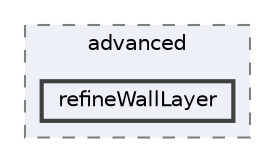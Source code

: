 digraph "applications/utilities/mesh/advanced/refineWallLayer"
{
 // LATEX_PDF_SIZE
  bgcolor="transparent";
  edge [fontname=Helvetica,fontsize=10,labelfontname=Helvetica,labelfontsize=10];
  node [fontname=Helvetica,fontsize=10,shape=box,height=0.2,width=0.4];
  compound=true
  subgraph clusterdir_33cf184158805ce1a4614f861f9c9f7a {
    graph [ bgcolor="#edf0f7", pencolor="grey50", label="advanced", fontname=Helvetica,fontsize=10 style="filled,dashed", URL="dir_33cf184158805ce1a4614f861f9c9f7a.html",tooltip=""]
  dir_03b656dee637a9d598c82a3e6df3b770 [label="refineWallLayer", fillcolor="#edf0f7", color="grey25", style="filled,bold", URL="dir_03b656dee637a9d598c82a3e6df3b770.html",tooltip=""];
  }
}
